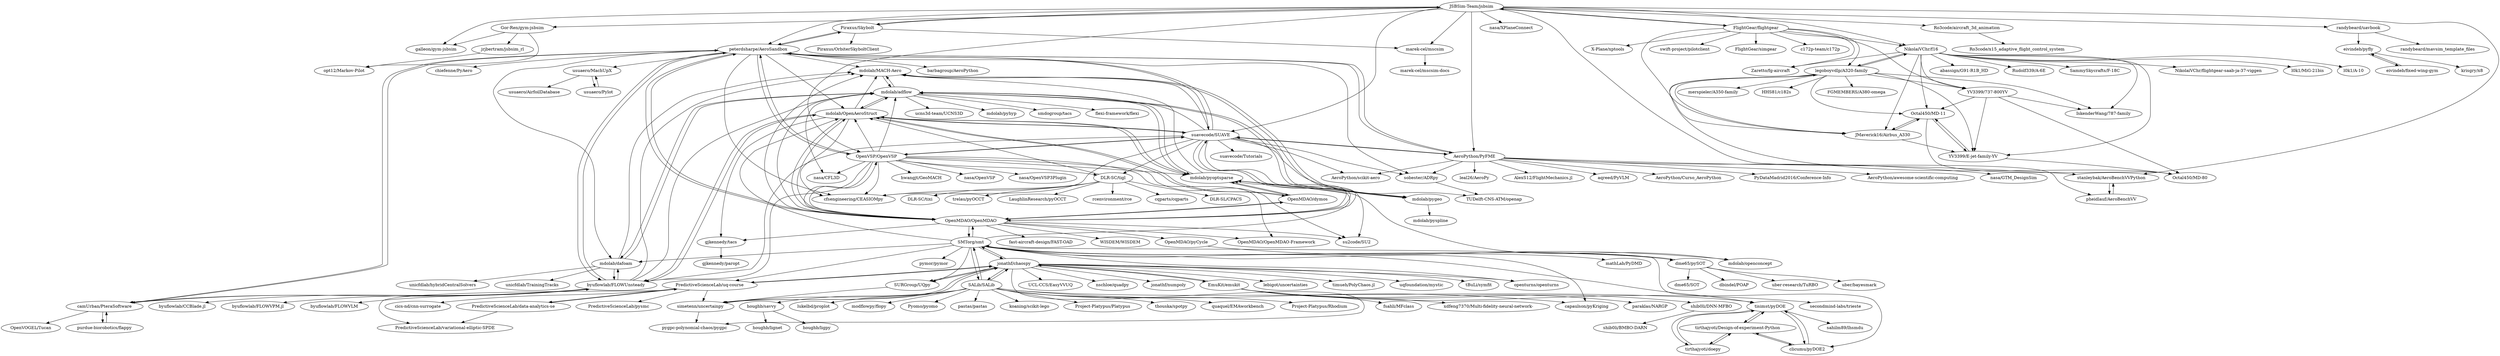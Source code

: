 digraph G {
"JSBSim-Team/jsbsim" -> "Gor-Ren/gym-jsbsim"
"JSBSim-Team/jsbsim" -> "galleon/gym-jsbsim"
"JSBSim-Team/jsbsim" -> "Piraxus/Skybolt"
"JSBSim-Team/jsbsim" -> "FlightGear/flightgear"
"JSBSim-Team/jsbsim" -> "suavecode/SUAVE"
"JSBSim-Team/jsbsim" -> "peterdsharpe/AeroSandbox"
"JSBSim-Team/jsbsim" -> "marek-cel/mscsim"
"JSBSim-Team/jsbsim" -> "OpenVSP/OpenVSP"
"JSBSim-Team/jsbsim" -> "nasa/XPlaneConnect" ["e"=1]
"JSBSim-Team/jsbsim" -> "AeroPython/PyFME"
"JSBSim-Team/jsbsim" -> "Ro3code/aircraft_3d_animation"
"JSBSim-Team/jsbsim" -> "NikolaiVChr/f16"
"JSBSim-Team/jsbsim" -> "randybeard/uavbook"
"JSBSim-Team/jsbsim" -> "stanleybak/AeroBenchVVPython"
"JSBSim-Team/jsbsim" -> "pheidlauf/AeroBenchVV"
"DLR-SC/tigl" -> "DLR-SL/CPACS"
"DLR-SC/tigl" -> "DLR-SC/tixi"
"DLR-SC/tigl" -> "cfsengineering/CEASIOMpy"
"DLR-SC/tigl" -> "trelau/pyOCCT" ["e"=1]
"DLR-SC/tigl" -> "LaughlinResearch/pyOCCT"
"DLR-SC/tigl" -> "mdolab/OpenAeroStruct"
"DLR-SC/tigl" -> "rcenvironment/rce"
"DLR-SC/tigl" -> "cqparts/cqparts" ["e"=1]
"randybeard/uavbook" -> "randybeard/mavsim_template_files"
"randybeard/uavbook" -> "eivindeb/pyfly"
"jonathf/chaospy" -> "simetenn/uncertainpy"
"jonathf/chaospy" -> "UCL-CCS/EasyVVUQ"
"jonathf/chaospy" -> "PredictiveScienceLab/uq-course"
"jonathf/chaospy" -> "SALib/SALib"
"jonathf/chaospy" -> "SURGroup/UQpy"
"jonathf/chaospy" -> "pygpc-polynomial-chaos/pygpc"
"jonathf/chaospy" -> "SMTorg/smt"
"jonathf/chaospy" -> "nschloe/quadpy" ["e"=1]
"jonathf/chaospy" -> "openturns/openturns"
"jonathf/chaospy" -> "jonathf/numpoly"
"jonathf/chaospy" -> "EmuKit/emukit"
"jonathf/chaospy" -> "lebigot/uncertainties" ["e"=1]
"jonathf/chaospy" -> "timueh/PolyChaos.jl"
"jonathf/chaospy" -> "uqfoundation/mystic" ["e"=1]
"jonathf/chaospy" -> "tBuLi/symfit" ["e"=1]
"marek-cel/mscsim" -> "marek-cel/mscsim-docs"
"OpenVSP/OpenVSP" -> "suavecode/SUAVE"
"OpenVSP/OpenVSP" -> "OpenMDAO/OpenMDAO"
"OpenVSP/OpenVSP" -> "mdolab/OpenAeroStruct"
"OpenVSP/OpenVSP" -> "su2code/SU2" ["e"=1]
"OpenVSP/OpenVSP" -> "peterdsharpe/AeroSandbox"
"OpenVSP/OpenVSP" -> "OpenMDAO/OpenMDAO-Framework"
"OpenVSP/OpenVSP" -> "cfsengineering/CEASIOMpy"
"OpenVSP/OpenVSP" -> "nasa/CFL3D" ["e"=1]
"OpenVSP/OpenVSP" -> "byuflowlab/FLOWUnsteady"
"OpenVSP/OpenVSP" -> "mdolab/adflow"
"OpenVSP/OpenVSP" -> "hwangjt/GeoMACH"
"OpenVSP/OpenVSP" -> "DLR-SC/tigl"
"OpenVSP/OpenVSP" -> "mdolab/pyoptsparse"
"OpenVSP/OpenVSP" -> "nasa/OpenVSP" ["e"=1]
"OpenVSP/OpenVSP" -> "nasa/OpenVSP3Plugin"
"OpenMDAO/dymos" -> "OpenMDAO/OpenMDAO"
"OpenMDAO/dymos" -> "mdolab/pyoptsparse"
"OpenMDAO/dymos" -> "mdolab/OpenAeroStruct"
"peterdsharpe/AeroSandbox" -> "suavecode/SUAVE"
"peterdsharpe/AeroSandbox" -> "camUrban/PteraSoftware"
"peterdsharpe/AeroSandbox" -> "byuflowlab/FLOWUnsteady"
"peterdsharpe/AeroSandbox" -> "mdolab/OpenAeroStruct"
"peterdsharpe/AeroSandbox" -> "sobester/ADRpy"
"peterdsharpe/AeroSandbox" -> "barbagroup/AeroPython" ["e"=1]
"peterdsharpe/AeroSandbox" -> "OpenVSP/OpenVSP"
"peterdsharpe/AeroSandbox" -> "chiefenne/PyAero"
"peterdsharpe/AeroSandbox" -> "AeroPython/PyFME"
"peterdsharpe/AeroSandbox" -> "usuaero/MachUpX"
"peterdsharpe/AeroSandbox" -> "mdolab/dafoam"
"peterdsharpe/AeroSandbox" -> "cfsengineering/CEASIOMpy"
"peterdsharpe/AeroSandbox" -> "OpenMDAO/OpenMDAO"
"peterdsharpe/AeroSandbox" -> "Piraxus/Skybolt"
"peterdsharpe/AeroSandbox" -> "mdolab/MACH-Aero"
"SALib/SALib" -> "jonathf/chaospy"
"SALib/SALib" -> "simetenn/uncertainpy"
"SALib/SALib" -> "thouska/spotpy" ["e"=1]
"SALib/SALib" -> "SMTorg/smt"
"SALib/SALib" -> "Project-Platypus/Platypus" ["e"=1]
"SALib/SALib" -> "tisimst/pyDOE"
"SALib/SALib" -> "houghb/savvy"
"SALib/SALib" -> "quaquel/EMAworkbench" ["e"=1]
"SALib/SALib" -> "Project-Platypus/Rhodium" ["e"=1]
"SALib/SALib" -> "lukelbd/proplot" ["e"=1]
"SALib/SALib" -> "modflowpy/flopy" ["e"=1]
"SALib/SALib" -> "capaulson/pyKriging" ["e"=1]
"SALib/SALib" -> "Pyomo/pyomo" ["e"=1]
"SALib/SALib" -> "pastas/pastas" ["e"=1]
"SALib/SALib" -> "koaning/scikit-lego" ["e"=1]
"FlightGear/flightgear" -> "FlightGear/simgear"
"FlightGear/flightgear" -> "NikolaiVChr/f16"
"FlightGear/flightgear" -> "legoboyvdlp/A320-family"
"FlightGear/flightgear" -> "JSBSim-Team/jsbsim"
"FlightGear/flightgear" -> "YV3399/737-800YV"
"FlightGear/flightgear" -> "Zaretto/fg-aircraft"
"FlightGear/flightgear" -> "c172p-team/c172p"
"FlightGear/flightgear" -> "JMaverick16/Airbus_A330"
"FlightGear/flightgear" -> "X-Plane/xptools" ["e"=1]
"FlightGear/flightgear" -> "swift-project/pilotclient" ["e"=1]
"tirthajyoti/Design-of-experiment-Python" -> "tirthajyoti/doepy"
"tirthajyoti/Design-of-experiment-Python" -> "tisimst/pyDOE"
"tirthajyoti/Design-of-experiment-Python" -> "clicumu/pyDOE2"
"tirthajyoti/doepy" -> "tirthajyoti/Design-of-experiment-Python"
"tirthajyoti/doepy" -> "tisimst/pyDOE"
"Piraxus/Skybolt" -> "JSBSim-Team/jsbsim"
"Piraxus/Skybolt" -> "marek-cel/mscsim"
"Piraxus/Skybolt" -> "peterdsharpe/AeroSandbox"
"Piraxus/Skybolt" -> "Piraxus/OrbiterSkyboltClient"
"SMTorg/smt" -> "dme65/pySOT"
"SMTorg/smt" -> "OpenMDAO/OpenMDAO"
"SMTorg/smt" -> "mdolab/pyoptsparse"
"SMTorg/smt" -> "jonathf/chaospy"
"SMTorg/smt" -> "capaulson/pyKriging" ["e"=1]
"SMTorg/smt" -> "clicumu/pyDOE2"
"SMTorg/smt" -> "mathLab/PyDMD" ["e"=1]
"SMTorg/smt" -> "SURGroup/UQpy"
"SMTorg/smt" -> "SALib/SALib"
"SMTorg/smt" -> "mdolab/dafoam"
"SMTorg/smt" -> "tisimst/pyDOE"
"SMTorg/smt" -> "mdolab/OpenAeroStruct"
"SMTorg/smt" -> "pymor/pymor" ["e"=1]
"SMTorg/smt" -> "openturns/openturns"
"SMTorg/smt" -> "PredictiveScienceLab/uq-course"
"PredictiveScienceLab/uq-course" -> "PredictiveScienceLab/data-analytics-se"
"PredictiveScienceLab/uq-course" -> "jonathf/chaospy"
"PredictiveScienceLab/uq-course" -> "simetenn/uncertainpy"
"PredictiveScienceLab/uq-course" -> "PredictiveScienceLab/variational-elliptic-SPDE"
"PredictiveScienceLab/uq-course" -> "PredictiveScienceLab/pysmc"
"PredictiveScienceLab/uq-course" -> "cics-nd/cnn-surrogate" ["e"=1]
"JMaverick16/Airbus_A330" -> "Octal450/MD-11"
"JMaverick16/Airbus_A330" -> "legoboyvdlp/A320-family"
"JMaverick16/Airbus_A330" -> "YV3399/E-jet-family-YV"
"legoboyvdlp/A320-family" -> "JMaverick16/Airbus_A330"
"legoboyvdlp/A320-family" -> "Octal450/MD-11"
"legoboyvdlp/A320-family" -> "NikolaiVChr/f16"
"legoboyvdlp/A320-family" -> "YV3399/737-800YV"
"legoboyvdlp/A320-family" -> "Octal450/MD-80"
"legoboyvdlp/A320-family" -> "YV3399/E-jet-family-YV"
"legoboyvdlp/A320-family" -> "merspieler/A350-family"
"legoboyvdlp/A320-family" -> "HHS81/c182s"
"legoboyvdlp/A320-family" -> "FGMEMBERS/A380-omega"
"legoboyvdlp/A320-family" -> "IskenderWang/787-family"
"PredictiveScienceLab/data-analytics-se" -> "PredictiveScienceLab/uq-course"
"PredictiveScienceLab/data-analytics-se" -> "PredictiveScienceLab/variational-elliptic-SPDE"
"Gor-Ren/gym-jsbsim" -> "jrjbertram/jsbsim_rl"
"Gor-Ren/gym-jsbsim" -> "galleon/gym-jsbsim"
"Gor-Ren/gym-jsbsim" -> "opt12/Markov-Pilot"
"tisimst/pyDOE" -> "tirthajyoti/Design-of-experiment-Python"
"tisimst/pyDOE" -> "clicumu/pyDOE2"
"tisimst/pyDOE" -> "tirthajyoti/doepy"
"tisimst/pyDOE" -> "sahilm89/lhsmdu"
"purdue-biorobotics/flappy" -> "camUrban/PteraSoftware"
"usuaero/Pylot" -> "usuaero/MachUpX"
"camUrban/PteraSoftware" -> "purdue-biorobotics/flappy"
"camUrban/PteraSoftware" -> "peterdsharpe/AeroSandbox"
"camUrban/PteraSoftware" -> "byuflowlab/FLOWUnsteady"
"camUrban/PteraSoftware" -> "OpenVOGEL/Tucan"
"eivindeb/fixed-wing-gym" -> "eivindeb/pyfly"
"eivindeb/pyfly" -> "eivindeb/fixed-wing-gym"
"eivindeb/pyfly" -> "krisgry/x8"
"NikolaiVChr/f16" -> "NikolaiVChr/flightgear-saab-ja-37-viggen"
"NikolaiVChr/f16" -> "Octal450/MD-11"
"NikolaiVChr/f16" -> "l0k1/MiG-21bis"
"NikolaiVChr/f16" -> "legoboyvdlp/A320-family"
"NikolaiVChr/f16" -> "l0k1/A-10"
"NikolaiVChr/f16" -> "JMaverick16/Airbus_A330"
"NikolaiVChr/f16" -> "YV3399/E-jet-family-YV"
"NikolaiVChr/f16" -> "Zaretto/fg-aircraft"
"NikolaiVChr/f16" -> "abassign/G91-R1B_HD"
"NikolaiVChr/f16" -> "YV3399/737-800YV"
"NikolaiVChr/f16" -> "IskenderWang/787-family"
"NikolaiVChr/f16" -> "Rudolf339/A-6E"
"NikolaiVChr/f16" -> "SammySkycrafts/F-18C"
"Octal450/MD-11" -> "Octal450/MD-80"
"Octal450/MD-11" -> "YV3399/E-jet-family-YV"
"Octal450/MD-11" -> "JMaverick16/Airbus_A330"
"dme65/pySOT" -> "SMTorg/smt"
"dme65/pySOT" -> "uber-research/TuRBO" ["e"=1]
"dme65/pySOT" -> "uber/bayesmark" ["e"=1]
"dme65/pySOT" -> "dme65/SOT"
"dme65/pySOT" -> "dbindel/POAP"
"OpenMDAO/OpenMDAO" -> "OpenMDAO/dymos"
"OpenMDAO/OpenMDAO" -> "mdolab/OpenAeroStruct"
"OpenMDAO/OpenMDAO" -> "suavecode/SUAVE"
"OpenMDAO/OpenMDAO" -> "SMTorg/smt"
"OpenMDAO/OpenMDAO" -> "OpenVSP/OpenVSP"
"OpenMDAO/OpenMDAO" -> "mdolab/pyoptsparse"
"OpenMDAO/OpenMDAO" -> "mdolab/adflow"
"OpenMDAO/OpenMDAO" -> "OpenMDAO/OpenMDAO-Framework"
"OpenMDAO/OpenMDAO" -> "su2code/SU2" ["e"=1]
"OpenMDAO/OpenMDAO" -> "WISDEM/WISDEM" ["e"=1]
"OpenMDAO/OpenMDAO" -> "gjkennedy/tacs"
"OpenMDAO/OpenMDAO" -> "mdolab/MACH-Aero"
"OpenMDAO/OpenMDAO" -> "peterdsharpe/AeroSandbox"
"OpenMDAO/OpenMDAO" -> "fast-aircraft-design/FAST-OAD"
"OpenMDAO/OpenMDAO" -> "OpenMDAO/pyCycle"
"byuflowlab/FLOWUnsteady" -> "mdolab/MACH-Aero"
"byuflowlab/FLOWUnsteady" -> "byuflowlab/FLOWVPM.jl"
"byuflowlab/FLOWUnsteady" -> "mdolab/dafoam"
"byuflowlab/FLOWUnsteady" -> "byuflowlab/FLOWVLM"
"byuflowlab/FLOWUnsteady" -> "mdolab/adflow"
"byuflowlab/FLOWUnsteady" -> "camUrban/PteraSoftware"
"byuflowlab/FLOWUnsteady" -> "mdolab/OpenAeroStruct"
"byuflowlab/FLOWUnsteady" -> "peterdsharpe/AeroSandbox"
"byuflowlab/FLOWUnsteady" -> "byuflowlab/CCBlade.jl"
"mdolab/adflow" -> "mdolab/MACH-Aero"
"mdolab/adflow" -> "mdolab/pygeo"
"mdolab/adflow" -> "mdolab/dafoam"
"mdolab/adflow" -> "ucns3d-team/UCNS3D" ["e"=1]
"mdolab/adflow" -> "mdolab/OpenAeroStruct"
"mdolab/adflow" -> "mdolab/pyoptsparse"
"mdolab/adflow" -> "mdolab/pyhyp"
"mdolab/adflow" -> "smdogroup/tacs"
"mdolab/adflow" -> "nasa/CFL3D" ["e"=1]
"mdolab/adflow" -> "flexi-framework/flexi" ["e"=1]
"mdolab/pyoptsparse" -> "mdolab/pygeo"
"mdolab/pyoptsparse" -> "mdolab/MACH-Aero"
"mdolab/pyoptsparse" -> "mdolab/adflow"
"mdolab/pyoptsparse" -> "mdolab/OpenAeroStruct"
"mdolab/pyoptsparse" -> "OpenMDAO/dymos"
"mdolab/pyoptsparse" -> "mdolab/openconcept"
"sobester/ADRpy" -> "TUDelft-CNS-ATM/openap" ["e"=1]
"SURGroup/UQpy" -> "jonathf/chaospy"
"SURGroup/UQpy" -> "simetenn/uncertainpy"
"YV3399/737-800YV" -> "YV3399/E-jet-family-YV"
"YV3399/737-800YV" -> "IskenderWang/787-family"
"YV3399/737-800YV" -> "Octal450/MD-80"
"YV3399/737-800YV" -> "Octal450/MD-11"
"Ro3code/aircraft_3d_animation" -> "Ro3code/x15_adaptive_flight_control_system"
"AeroPython/PyFME" -> "AeroPython/scikit-aero"
"AeroPython/PyFME" -> "AlexS12/FlightMechanics.jl"
"AeroPython/PyFME" -> "aqreed/PyVLM"
"AeroPython/PyFME" -> "peterdsharpe/AeroSandbox"
"AeroPython/PyFME" -> "AeroPython/Curso_AeroPython"
"AeroPython/PyFME" -> "suavecode/SUAVE"
"AeroPython/PyFME" -> "stanleybak/AeroBenchVVPython"
"AeroPython/PyFME" -> "sobester/ADRpy"
"AeroPython/PyFME" -> "PyDataMadrid2016/Conference-Info"
"AeroPython/PyFME" -> "AeroPython/awesome-scientific-computing"
"AeroPython/PyFME" -> "nasa/GTM_DesignSim"
"AeroPython/PyFME" -> "leal26/AeroPy"
"suavecode/SUAVE" -> "OpenVSP/OpenVSP"
"suavecode/SUAVE" -> "peterdsharpe/AeroSandbox"
"suavecode/SUAVE" -> "mdolab/OpenAeroStruct"
"suavecode/SUAVE" -> "OpenMDAO/OpenMDAO"
"suavecode/SUAVE" -> "cfsengineering/CEASIOMpy"
"suavecode/SUAVE" -> "byuflowlab/FLOWUnsteady"
"suavecode/SUAVE" -> "su2code/SU2" ["e"=1]
"suavecode/SUAVE" -> "mdolab/MACH-Aero"
"suavecode/SUAVE" -> "suavecode/Tutorials"
"suavecode/SUAVE" -> "TUDelft-CNS-ATM/openap" ["e"=1]
"suavecode/SUAVE" -> "sobester/ADRpy"
"suavecode/SUAVE" -> "DLR-SC/tigl"
"suavecode/SUAVE" -> "AeroPython/scikit-aero"
"suavecode/SUAVE" -> "mdolab/adflow"
"suavecode/SUAVE" -> "AeroPython/PyFME"
"usuaero/MachUpX" -> "usuaero/Pylot"
"usuaero/MachUpX" -> "usuaero/AirfoilDatabase"
"pheidlauf/AeroBenchVV" -> "stanleybak/AeroBenchVVPython"
"stanleybak/AeroBenchVVPython" -> "pheidlauf/AeroBenchVV"
"simetenn/uncertainpy" -> "jonathf/chaospy"
"simetenn/uncertainpy" -> "pygpc-polynomial-chaos/pygpc"
"mdolab/OpenAeroStruct" -> "cfsengineering/CEASIOMpy"
"mdolab/OpenAeroStruct" -> "mdolab/adflow"
"mdolab/OpenAeroStruct" -> "mdolab/MACH-Aero"
"mdolab/OpenAeroStruct" -> "mdolab/pyoptsparse"
"mdolab/OpenAeroStruct" -> "suavecode/SUAVE"
"mdolab/OpenAeroStruct" -> "gjkennedy/tacs"
"mdolab/OpenAeroStruct" -> "OpenMDAO/dymos"
"mdolab/OpenAeroStruct" -> "OpenMDAO/OpenMDAO"
"mdolab/OpenAeroStruct" -> "byuflowlab/FLOWUnsteady"
"EmuKit/emukit" -> "paraklas/NARGP"
"EmuKit/emukit" -> "jonathf/chaospy"
"EmuKit/emukit" -> "secondmind-labs/trieste" ["e"=1]
"EmuKit/emukit" -> "fsahli/MFclass"
"EmuKit/emukit" -> "xdfeng7370/Multi-fidelity-neural-network-"
"EmuKit/emukit" -> "shib0li/DNN-MFBO"
"clicumu/pyDOE2" -> "tirthajyoti/Design-of-experiment-Python"
"clicumu/pyDOE2" -> "tisimst/pyDOE"
"mdolab/dafoam" -> "mdolab/adflow"
"mdolab/dafoam" -> "mdolab/MACH-Aero"
"mdolab/dafoam" -> "unicfdlab/hybridCentralSolvers" ["e"=1]
"mdolab/dafoam" -> "unicfdlab/TrainingTracks" ["e"=1]
"mdolab/dafoam" -> "byuflowlab/FLOWUnsteady"
"mdolab/MACH-Aero" -> "mdolab/adflow"
"mdolab/MACH-Aero" -> "mdolab/pygeo"
"shib0li/DNN-MFBO" -> "shib0li/BMBO-DARN"
"mdolab/pygeo" -> "mdolab/adflow"
"mdolab/pygeo" -> "mdolab/MACH-Aero"
"mdolab/pygeo" -> "mdolab/pyspline"
"houghb/savvy" -> "houghb/ligpy"
"houghb/savvy" -> "houghb/lignet"
"OpenMDAO/pyCycle" -> "mdolab/openconcept"
"YV3399/E-jet-family-YV" -> "Octal450/MD-11"
"YV3399/E-jet-family-YV" -> "Octal450/MD-80"
"jrjbertram/jsbsim_rl" -> "opt12/Markov-Pilot"
"gjkennedy/tacs" -> "gjkennedy/paropt"
"JSBSim-Team/jsbsim" ["l"="-11.694,29.274"]
"Gor-Ren/gym-jsbsim" ["l"="-11.698,29.323"]
"galleon/gym-jsbsim" ["l"="-11.69,29.306"]
"Piraxus/Skybolt" ["l"="-11.662,29.283"]
"FlightGear/flightgear" ["l"="-11.766,29.268"]
"suavecode/SUAVE" ["l"="-11.603,29.251"]
"peterdsharpe/AeroSandbox" ["l"="-11.61,29.266"]
"marek-cel/mscsim" ["l"="-11.71,29.299"]
"OpenVSP/OpenVSP" ["l"="-11.584,29.255"]
"nasa/XPlaneConnect" ["l"="-44.969,15.046"]
"AeroPython/PyFME" ["l"="-11.653,29.232"]
"Ro3code/aircraft_3d_animation" ["l"="-11.728,29.243"]
"NikolaiVChr/f16" ["l"="-11.793,29.269"]
"randybeard/uavbook" ["l"="-11.74,29.334"]
"stanleybak/AeroBenchVVPython" ["l"="-11.686,29.244"]
"pheidlauf/AeroBenchVV" ["l"="-11.705,29.249"]
"DLR-SC/tigl" ["l"="-11.607,29.292"]
"DLR-SL/CPACS" ["l"="-11.607,29.324"]
"DLR-SC/tixi" ["l"="-11.619,29.313"]
"cfsengineering/CEASIOMpy" ["l"="-11.591,29.274"]
"trelau/pyOCCT" ["l"="-20.241,37.378"]
"LaughlinResearch/pyOCCT" ["l"="-11.627,29.331"]
"mdolab/OpenAeroStruct" ["l"="-11.562,29.26"]
"rcenvironment/rce" ["l"="-11.635,29.311"]
"cqparts/cqparts" ["l"="-20.276,37.293"]
"randybeard/mavsim_template_files" ["l"="-11.742,29.36"]
"eivindeb/pyfly" ["l"="-11.769,29.363"]
"jonathf/chaospy" ["l"="-11.415,29.275"]
"simetenn/uncertainpy" ["l"="-11.407,29.255"]
"UCL-CCS/EasyVVUQ" ["l"="-11.401,29.305"]
"PredictiveScienceLab/uq-course" ["l"="-11.385,29.267"]
"SALib/SALib" ["l"="-11.431,29.236"]
"SURGroup/UQpy" ["l"="-11.436,29.266"]
"pygpc-polynomial-chaos/pygpc" ["l"="-11.386,29.248"]
"SMTorg/smt" ["l"="-11.471,29.25"]
"nschloe/quadpy" ["l"="21.697,34.606"]
"openturns/openturns" ["l"="-11.449,29.287"]
"jonathf/numpoly" ["l"="-11.397,29.289"]
"EmuKit/emukit" ["l"="-11.372,29.308"]
"lebigot/uncertainties" ["l"="21.61,34.632"]
"timueh/PolyChaos.jl" ["l"="-11.421,29.31"]
"uqfoundation/mystic" ["l"="25.224,33.571"]
"tBuLi/symfit" ["l"="21.613,34.657"]
"marek-cel/mscsim-docs" ["l"="-11.732,29.308"]
"OpenMDAO/OpenMDAO" ["l"="-11.554,29.243"]
"su2code/SU2" ["l"="21.804,34.416"]
"OpenMDAO/OpenMDAO-Framework" ["l"="-11.568,29.214"]
"nasa/CFL3D" ["l"="21.819,34.416"]
"byuflowlab/FLOWUnsteady" ["l"="-11.575,29.287"]
"mdolab/adflow" ["l"="-11.547,29.271"]
"hwangjt/GeoMACH" ["l"="-11.59,29.228"]
"mdolab/pyoptsparse" ["l"="-11.531,29.26"]
"nasa/OpenVSP" ["l"="-2.573,-28.79"]
"nasa/OpenVSP3Plugin" ["l"="-11.576,29.233"]
"OpenMDAO/dymos" ["l"="-11.532,29.243"]
"camUrban/PteraSoftware" ["l"="-11.591,29.311"]
"sobester/ADRpy" ["l"="-11.634,29.25"]
"barbagroup/AeroPython" ["l"="21.761,34.341"]
"chiefenne/PyAero" ["l"="-11.609,29.221"]
"usuaero/MachUpX" ["l"="-11.607,29.199"]
"mdolab/dafoam" ["l"="-11.548,29.287"]
"mdolab/MACH-Aero" ["l"="-11.563,29.273"]
"thouska/spotpy" ["l"="20.261,28.114"]
"Project-Platypus/Platypus" ["l"="24.911,38.28"]
"tisimst/pyDOE" ["l"="-11.408,29.207"]
"houghb/savvy" ["l"="-11.441,29.19"]
"quaquel/EMAworkbench" ["l"="24.964,38.261"]
"Project-Platypus/Rhodium" ["l"="24.978,38.251"]
"lukelbd/proplot" ["l"="18.843,28.176"]
"modflowpy/flopy" ["l"="20.287,28.134"]
"capaulson/pyKriging" ["l"="19.697,28.336"]
"Pyomo/pyomo" ["l"="27.825,41.972"]
"pastas/pastas" ["l"="20.268,28.149"]
"koaning/scikit-lego" ["l"="25.695,34.02"]
"FlightGear/simgear" ["l"="-11.762,29.243"]
"legoboyvdlp/A320-family" ["l"="-11.82,29.282"]
"YV3399/737-800YV" ["l"="-11.807,29.276"]
"Zaretto/fg-aircraft" ["l"="-11.778,29.287"]
"c172p-team/c172p" ["l"="-11.78,29.235"]
"JMaverick16/Airbus_A330" ["l"="-11.808,29.264"]
"X-Plane/xptools" ["l"="-44.964,15.113"]
"swift-project/pilotclient" ["l"="-44.975,15.189"]
"tirthajyoti/Design-of-experiment-Python" ["l"="-11.412,29.185"]
"tirthajyoti/doepy" ["l"="-11.391,29.185"]
"clicumu/pyDOE2" ["l"="-11.431,29.206"]
"Piraxus/OrbiterSkyboltClient" ["l"="-11.665,29.264"]
"dme65/pySOT" ["l"="-11.473,29.218"]
"mathLab/PyDMD" ["l"="22.715,34.236"]
"pymor/pymor" ["l"="22.781,34.182"]
"PredictiveScienceLab/data-analytics-se" ["l"="-11.357,29.262"]
"PredictiveScienceLab/variational-elliptic-SPDE" ["l"="-11.364,29.25"]
"PredictiveScienceLab/pysmc" ["l"="-11.354,29.277"]
"cics-nd/cnn-surrogate" ["l"="22.417,34.361"]
"Octal450/MD-11" ["l"="-11.823,29.26"]
"YV3399/E-jet-family-YV" ["l"="-11.825,29.27"]
"Octal450/MD-80" ["l"="-11.837,29.274"]
"merspieler/A350-family" ["l"="-11.831,29.302"]
"HHS81/c182s" ["l"="-11.853,29.282"]
"FGMEMBERS/A380-omega" ["l"="-11.844,29.296"]
"IskenderWang/787-family" ["l"="-11.807,29.292"]
"jrjbertram/jsbsim_rl" ["l"="-11.694,29.347"]
"opt12/Markov-Pilot" ["l"="-11.706,29.341"]
"sahilm89/lhsmdu" ["l"="-11.369,29.199"]
"purdue-biorobotics/flappy" ["l"="-11.578,29.344"]
"usuaero/Pylot" ["l"="-11.614,29.178"]
"OpenVOGEL/Tucan" ["l"="-11.601,29.344"]
"eivindeb/fixed-wing-gym" ["l"="-11.773,29.381"]
"krisgry/x8" ["l"="-11.791,29.374"]
"NikolaiVChr/flightgear-saab-ja-37-viggen" ["l"="-11.792,29.299"]
"l0k1/MiG-21bis" ["l"="-11.809,29.24"]
"l0k1/A-10" ["l"="-11.817,29.249"]
"abassign/G91-R1B_HD" ["l"="-11.804,29.251"]
"Rudolf339/A-6E" ["l"="-11.788,29.254"]
"SammySkycrafts/F-18C" ["l"="-11.796,29.244"]
"uber-research/TuRBO" ["l"="25.665,33.583"]
"uber/bayesmark" ["l"="25.615,33.69"]
"dme65/SOT" ["l"="-11.483,29.195"]
"dbindel/POAP" ["l"="-11.468,29.198"]
"WISDEM/WISDEM" ["l"="21.998,34.026"]
"gjkennedy/tacs" ["l"="-11.548,29.222"]
"fast-aircraft-design/FAST-OAD" ["l"="-11.538,29.212"]
"OpenMDAO/pyCycle" ["l"="-11.52,29.222"]
"byuflowlab/FLOWVPM.jl" ["l"="-11.571,29.316"]
"byuflowlab/FLOWVLM" ["l"="-11.558,29.308"]
"byuflowlab/CCBlade.jl" ["l"="-11.552,29.322"]
"mdolab/pygeo" ["l"="-11.531,29.284"]
"ucns3d-team/UCNS3D" ["l"="21.795,34.395"]
"mdolab/pyhyp" ["l"="-11.528,29.303"]
"smdogroup/tacs" ["l"="-11.511,29.284"]
"flexi-framework/flexi" ["l"="21.755,34.416"]
"mdolab/openconcept" ["l"="-11.51,29.24"]
"TUDelft-CNS-ATM/openap" ["l"="-11.054,-37.439"]
"Ro3code/x15_adaptive_flight_control_system" ["l"="-11.74,29.223"]
"AeroPython/scikit-aero" ["l"="-11.63,29.222"]
"AlexS12/FlightMechanics.jl" ["l"="-11.654,29.209"]
"aqreed/PyVLM" ["l"="-11.675,29.226"]
"AeroPython/Curso_AeroPython" ["l"="-11.687,29.193"]
"PyDataMadrid2016/Conference-Info" ["l"="-11.69,29.215"]
"AeroPython/awesome-scientific-computing" ["l"="-11.663,29.191"]
"nasa/GTM_DesignSim" ["l"="-11.645,29.195"]
"leal26/AeroPy" ["l"="-11.671,29.208"]
"suavecode/Tutorials" ["l"="-11.619,29.236"]
"usuaero/AirfoilDatabase" ["l"="-11.598,29.174"]
"paraklas/NARGP" ["l"="-11.341,29.318"]
"secondmind-labs/trieste" ["l"="25.638,33.493"]
"fsahli/MFclass" ["l"="-11.348,29.304"]
"xdfeng7370/Multi-fidelity-neural-network-" ["l"="-11.37,29.33"]
"shib0li/DNN-MFBO" ["l"="-11.353,29.332"]
"unicfdlab/hybridCentralSolvers" ["l"="21.91,34.351"]
"unicfdlab/TrainingTracks" ["l"="21.886,34.275"]
"shib0li/BMBO-DARN" ["l"="-11.338,29.346"]
"mdolab/pyspline" ["l"="-11.508,29.306"]
"houghb/ligpy" ["l"="-11.437,29.17"]
"houghb/lignet" ["l"="-11.451,29.17"]
"gjkennedy/paropt" ["l"="-11.544,29.195"]
}